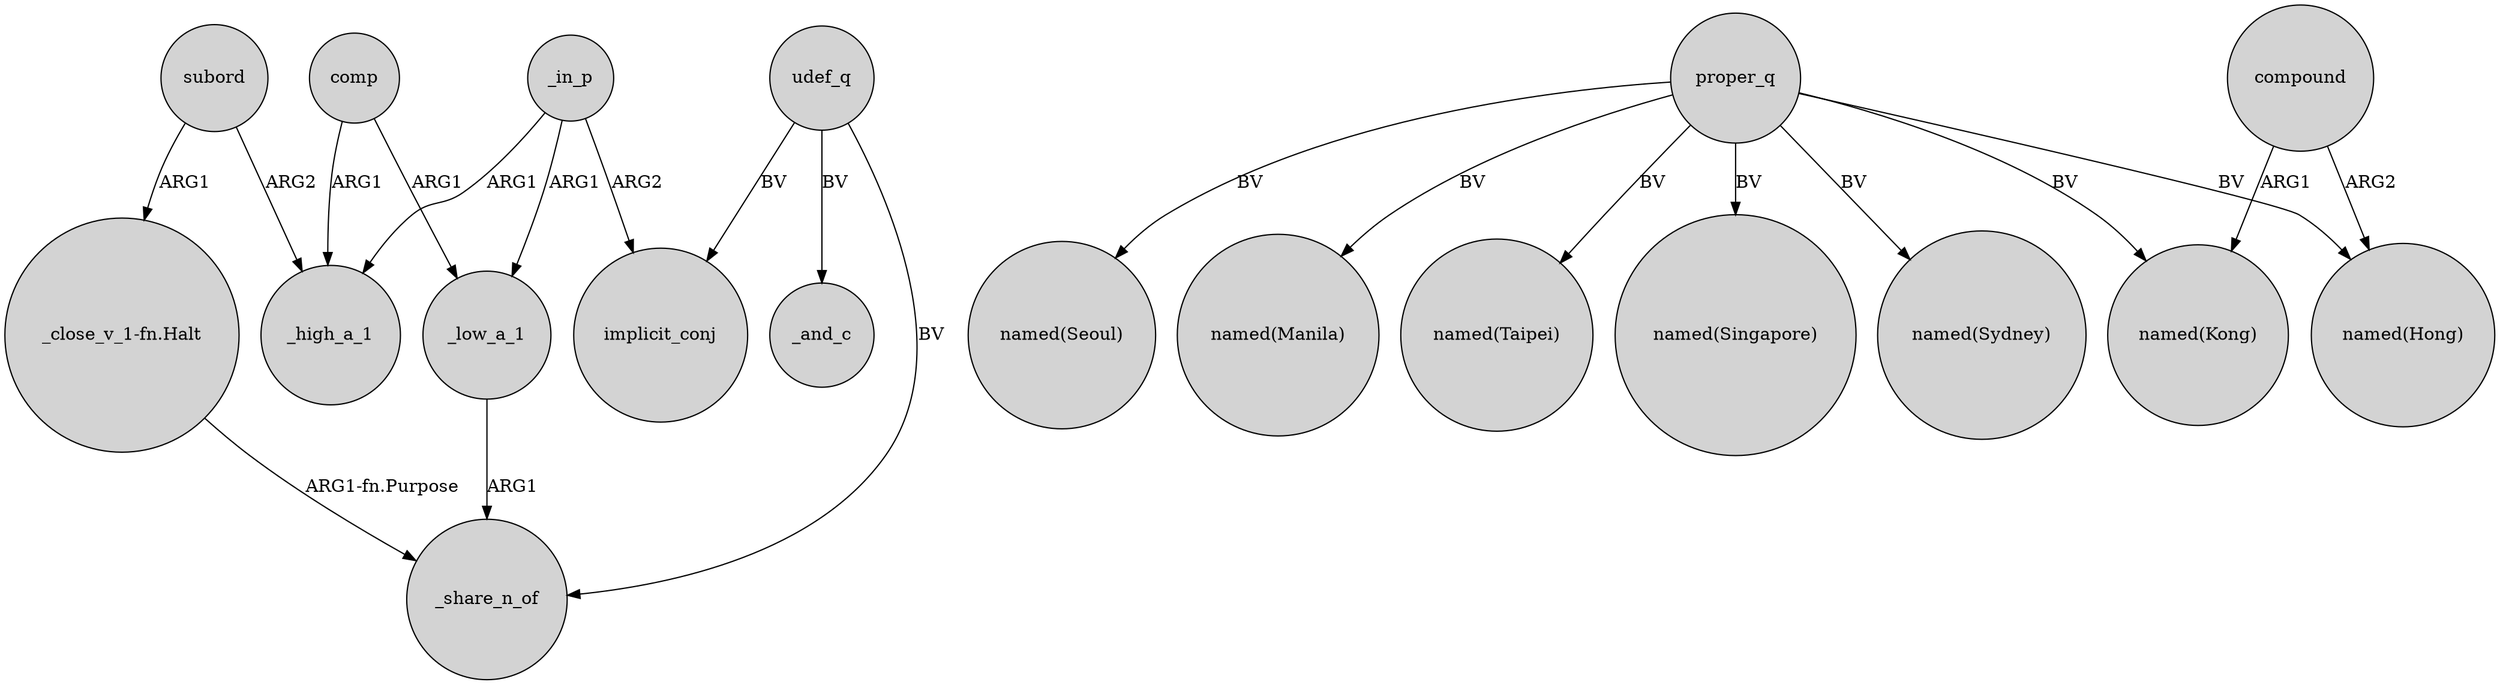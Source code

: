 digraph {
	node [shape=circle style=filled]
	comp -> _low_a_1 [label=ARG1]
	_in_p -> implicit_conj [label=ARG2]
	subord -> "_close_v_1-fn.Halt" [label=ARG1]
	udef_q -> _and_c [label=BV]
	_low_a_1 -> _share_n_of [label=ARG1]
	_in_p -> _high_a_1 [label=ARG1]
	proper_q -> "named(Singapore)" [label=BV]
	proper_q -> "named(Sydney)" [label=BV]
	proper_q -> "named(Manila)" [label=BV]
	proper_q -> "named(Taipei)" [label=BV]
	subord -> _high_a_1 [label=ARG2]
	proper_q -> "named(Kong)" [label=BV]
	comp -> _high_a_1 [label=ARG1]
	udef_q -> _share_n_of [label=BV]
	compound -> "named(Hong)" [label=ARG2]
	compound -> "named(Kong)" [label=ARG1]
	"_close_v_1-fn.Halt" -> _share_n_of [label="ARG1-fn.Purpose"]
	_in_p -> _low_a_1 [label=ARG1]
	proper_q -> "named(Hong)" [label=BV]
	proper_q -> "named(Seoul)" [label=BV]
	udef_q -> implicit_conj [label=BV]
}
